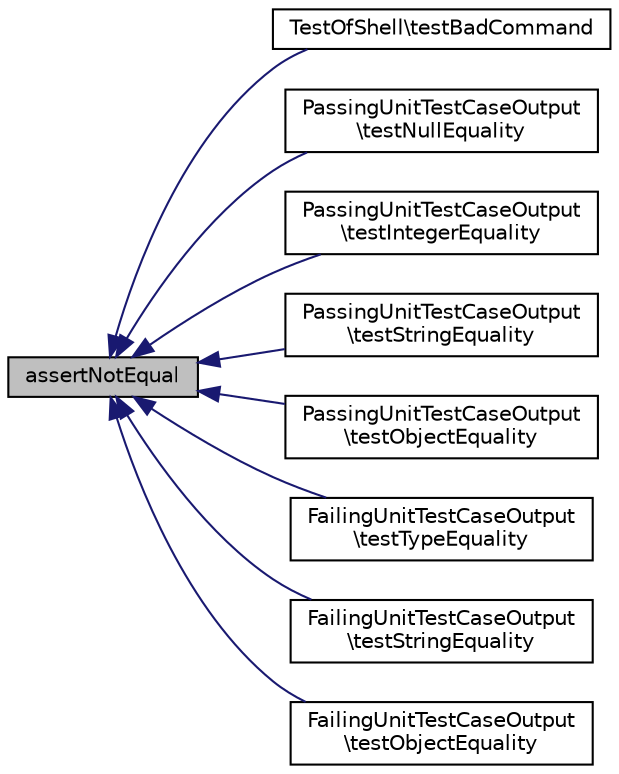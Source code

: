 digraph "assertNotEqual"
{
  edge [fontname="Helvetica",fontsize="10",labelfontname="Helvetica",labelfontsize="10"];
  node [fontname="Helvetica",fontsize="10",shape=record];
  rankdir="LR";
  Node1 [label="assertNotEqual",height=0.2,width=0.4,color="black", fillcolor="grey75", style="filled" fontcolor="black"];
  Node1 -> Node2 [dir="back",color="midnightblue",fontsize="10",style="solid",fontname="Helvetica"];
  Node2 [label="TestOfShell\\testBadCommand",height=0.2,width=0.4,color="black", fillcolor="white", style="filled",URL="$class_test_of_shell.html#a6be6fe0afe704d7ee6c6c2e132342495"];
  Node1 -> Node3 [dir="back",color="midnightblue",fontsize="10",style="solid",fontname="Helvetica"];
  Node3 [label="PassingUnitTestCaseOutput\l\\testNullEquality",height=0.2,width=0.4,color="black", fillcolor="white", style="filled",URL="$class_passing_unit_test_case_output.html#af896bcaf2a0409688f8b7cffcc343bb7"];
  Node1 -> Node4 [dir="back",color="midnightblue",fontsize="10",style="solid",fontname="Helvetica"];
  Node4 [label="PassingUnitTestCaseOutput\l\\testIntegerEquality",height=0.2,width=0.4,color="black", fillcolor="white", style="filled",URL="$class_passing_unit_test_case_output.html#a1fa0de47bf22dcefaf0450fe16b9fb5a"];
  Node1 -> Node5 [dir="back",color="midnightblue",fontsize="10",style="solid",fontname="Helvetica"];
  Node5 [label="PassingUnitTestCaseOutput\l\\testStringEquality",height=0.2,width=0.4,color="black", fillcolor="white", style="filled",URL="$class_passing_unit_test_case_output.html#a5d13f0b718e0d74aa4777d2705339f4f"];
  Node1 -> Node6 [dir="back",color="midnightblue",fontsize="10",style="solid",fontname="Helvetica"];
  Node6 [label="PassingUnitTestCaseOutput\l\\testObjectEquality",height=0.2,width=0.4,color="black", fillcolor="white", style="filled",URL="$class_passing_unit_test_case_output.html#a6c1b345d6e24761afde8e73049411bae"];
  Node1 -> Node7 [dir="back",color="midnightblue",fontsize="10",style="solid",fontname="Helvetica"];
  Node7 [label="FailingUnitTestCaseOutput\l\\testTypeEquality",height=0.2,width=0.4,color="black", fillcolor="white", style="filled",URL="$class_failing_unit_test_case_output.html#a0400efce8e4b938cf24e5964ec951d9e"];
  Node1 -> Node8 [dir="back",color="midnightblue",fontsize="10",style="solid",fontname="Helvetica"];
  Node8 [label="FailingUnitTestCaseOutput\l\\testStringEquality",height=0.2,width=0.4,color="black", fillcolor="white", style="filled",URL="$class_failing_unit_test_case_output.html#a5d13f0b718e0d74aa4777d2705339f4f"];
  Node1 -> Node9 [dir="back",color="midnightblue",fontsize="10",style="solid",fontname="Helvetica"];
  Node9 [label="FailingUnitTestCaseOutput\l\\testObjectEquality",height=0.2,width=0.4,color="black", fillcolor="white", style="filled",URL="$class_failing_unit_test_case_output.html#a6c1b345d6e24761afde8e73049411bae"];
}
